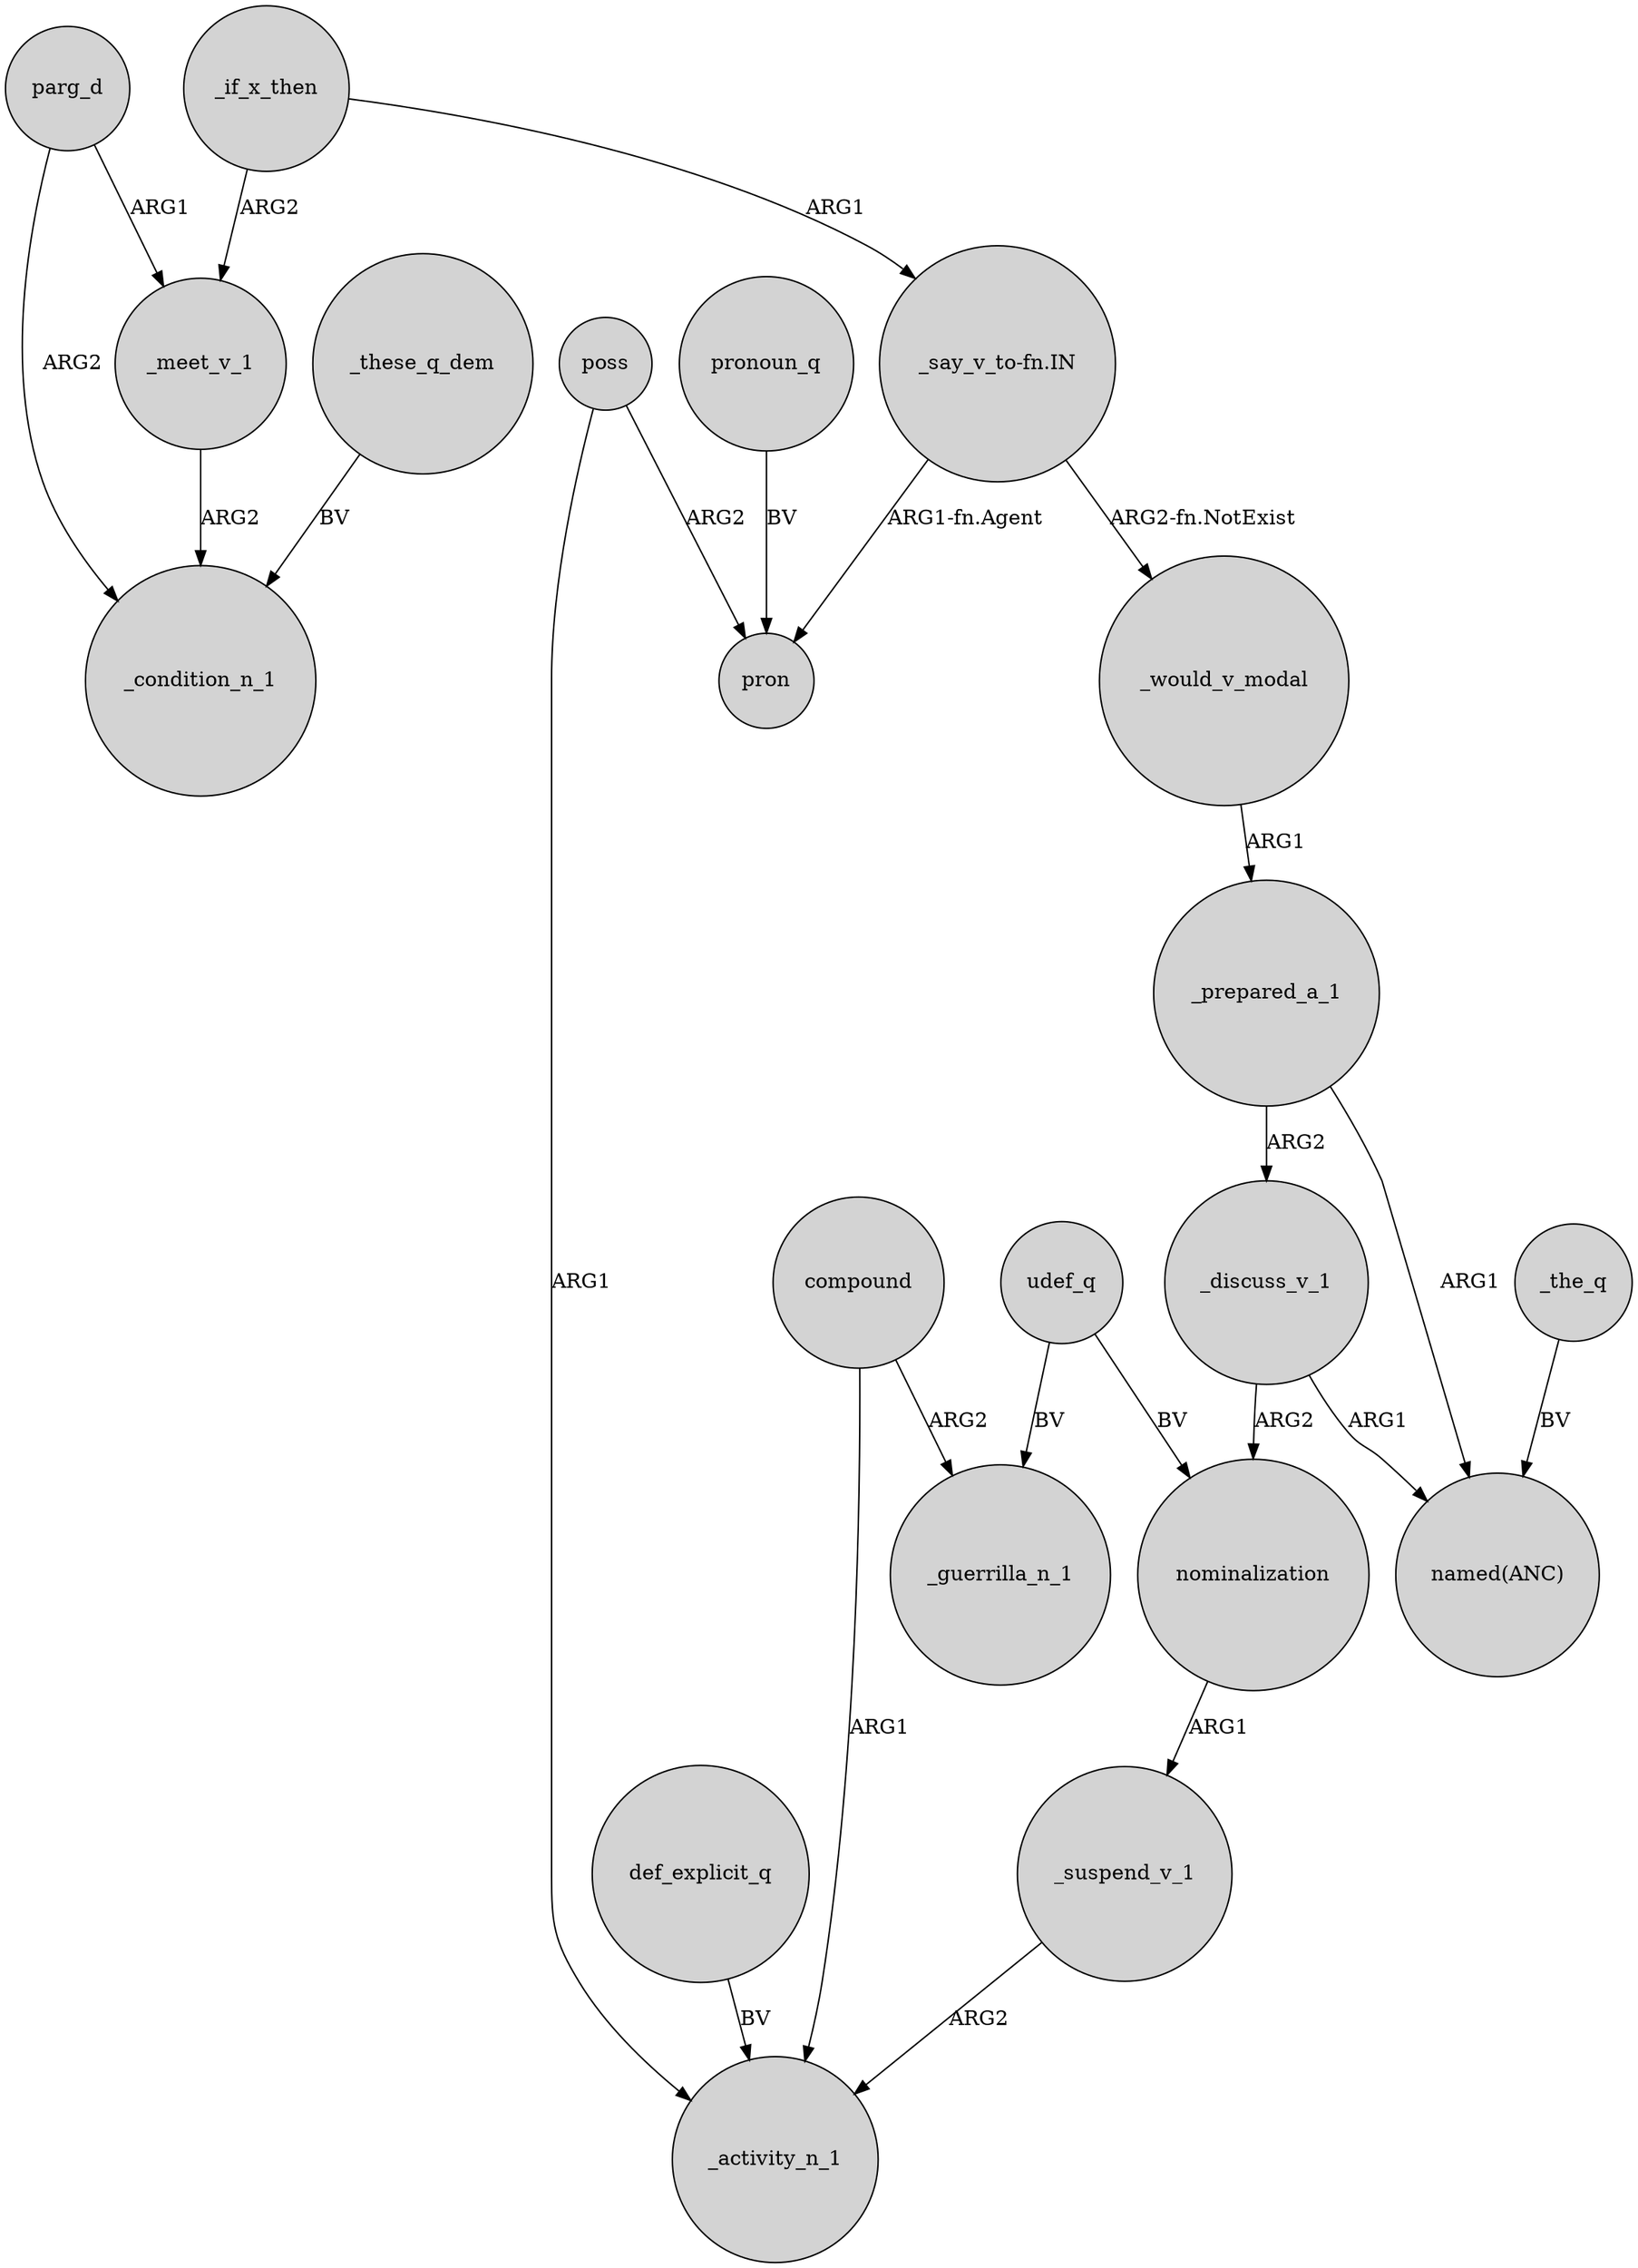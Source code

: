 digraph {
	node [shape=circle style=filled]
	_these_q_dem -> _condition_n_1 [label=BV]
	poss -> pron [label=ARG2]
	def_explicit_q -> _activity_n_1 [label=BV]
	_would_v_modal -> _prepared_a_1 [label=ARG1]
	"_say_v_to-fn.IN" -> _would_v_modal [label="ARG2-fn.NotExist"]
	_if_x_then -> "_say_v_to-fn.IN" [label=ARG1]
	_prepared_a_1 -> "named(ANC)" [label=ARG1]
	parg_d -> _condition_n_1 [label=ARG2]
	pronoun_q -> pron [label=BV]
	parg_d -> _meet_v_1 [label=ARG1]
	poss -> _activity_n_1 [label=ARG1]
	compound -> _activity_n_1 [label=ARG1]
	_if_x_then -> _meet_v_1 [label=ARG2]
	_suspend_v_1 -> _activity_n_1 [label=ARG2]
	udef_q -> nominalization [label=BV]
	"_say_v_to-fn.IN" -> pron [label="ARG1-fn.Agent"]
	nominalization -> _suspend_v_1 [label=ARG1]
	_discuss_v_1 -> "named(ANC)" [label=ARG1]
	_the_q -> "named(ANC)" [label=BV]
	_prepared_a_1 -> _discuss_v_1 [label=ARG2]
	_discuss_v_1 -> nominalization [label=ARG2]
	compound -> _guerrilla_n_1 [label=ARG2]
	_meet_v_1 -> _condition_n_1 [label=ARG2]
	udef_q -> _guerrilla_n_1 [label=BV]
}
